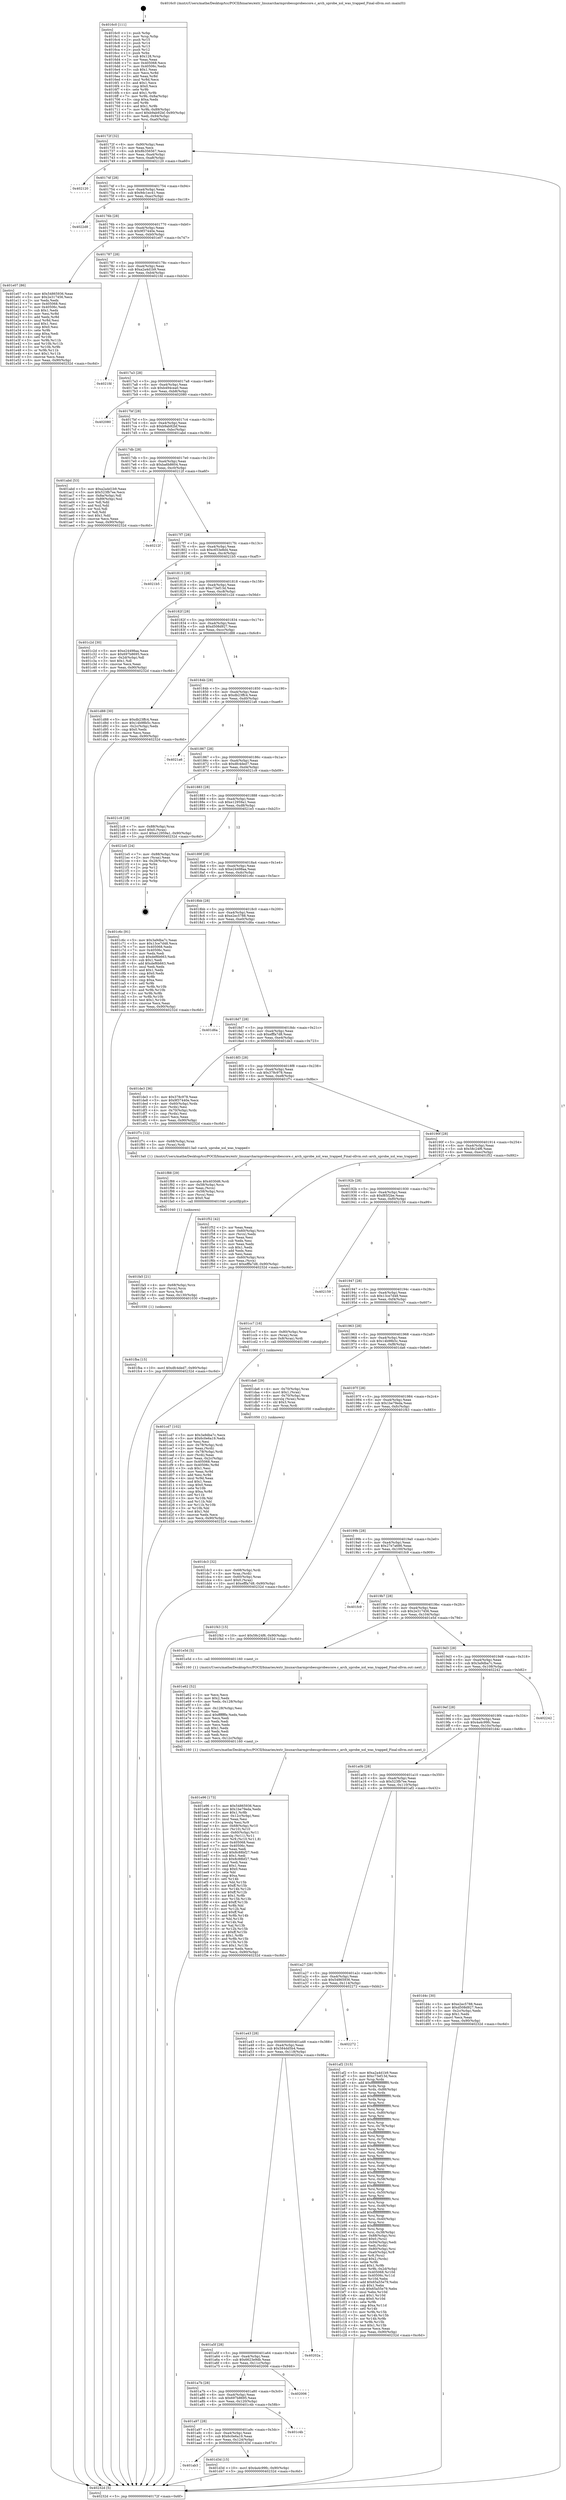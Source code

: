 digraph "0x4016c0" {
  label = "0x4016c0 (/mnt/c/Users/mathe/Desktop/tcc/POCII/binaries/extr_linuxarcharmprobesuprobescore.c_arch_uprobe_xol_was_trapped_Final-ollvm.out::main(0))"
  labelloc = "t"
  node[shape=record]

  Entry [label="",width=0.3,height=0.3,shape=circle,fillcolor=black,style=filled]
  "0x40172f" [label="{
     0x40172f [32]\l
     | [instrs]\l
     &nbsp;&nbsp;0x40172f \<+6\>: mov -0x90(%rbp),%eax\l
     &nbsp;&nbsp;0x401735 \<+2\>: mov %eax,%ecx\l
     &nbsp;&nbsp;0x401737 \<+6\>: sub $0x8b356567,%ecx\l
     &nbsp;&nbsp;0x40173d \<+6\>: mov %eax,-0xa4(%rbp)\l
     &nbsp;&nbsp;0x401743 \<+6\>: mov %ecx,-0xa8(%rbp)\l
     &nbsp;&nbsp;0x401749 \<+6\>: je 0000000000402120 \<main+0xa60\>\l
  }"]
  "0x402120" [label="{
     0x402120\l
  }", style=dashed]
  "0x40174f" [label="{
     0x40174f [28]\l
     | [instrs]\l
     &nbsp;&nbsp;0x40174f \<+5\>: jmp 0000000000401754 \<main+0x94\>\l
     &nbsp;&nbsp;0x401754 \<+6\>: mov -0xa4(%rbp),%eax\l
     &nbsp;&nbsp;0x40175a \<+5\>: sub $0x9dc1ec41,%eax\l
     &nbsp;&nbsp;0x40175f \<+6\>: mov %eax,-0xac(%rbp)\l
     &nbsp;&nbsp;0x401765 \<+6\>: je 00000000004022d8 \<main+0xc18\>\l
  }"]
  Exit [label="",width=0.3,height=0.3,shape=circle,fillcolor=black,style=filled,peripheries=2]
  "0x4022d8" [label="{
     0x4022d8\l
  }", style=dashed]
  "0x40176b" [label="{
     0x40176b [28]\l
     | [instrs]\l
     &nbsp;&nbsp;0x40176b \<+5\>: jmp 0000000000401770 \<main+0xb0\>\l
     &nbsp;&nbsp;0x401770 \<+6\>: mov -0xa4(%rbp),%eax\l
     &nbsp;&nbsp;0x401776 \<+5\>: sub $0x9f37440e,%eax\l
     &nbsp;&nbsp;0x40177b \<+6\>: mov %eax,-0xb0(%rbp)\l
     &nbsp;&nbsp;0x401781 \<+6\>: je 0000000000401e07 \<main+0x747\>\l
  }"]
  "0x401fba" [label="{
     0x401fba [15]\l
     | [instrs]\l
     &nbsp;&nbsp;0x401fba \<+10\>: movl $0xdfc4ded7,-0x90(%rbp)\l
     &nbsp;&nbsp;0x401fc4 \<+5\>: jmp 000000000040232d \<main+0xc6d\>\l
  }"]
  "0x401e07" [label="{
     0x401e07 [86]\l
     | [instrs]\l
     &nbsp;&nbsp;0x401e07 \<+5\>: mov $0x54865936,%eax\l
     &nbsp;&nbsp;0x401e0c \<+5\>: mov $0x2e317456,%ecx\l
     &nbsp;&nbsp;0x401e11 \<+2\>: xor %edx,%edx\l
     &nbsp;&nbsp;0x401e13 \<+7\>: mov 0x405068,%esi\l
     &nbsp;&nbsp;0x401e1a \<+7\>: mov 0x40506c,%edi\l
     &nbsp;&nbsp;0x401e21 \<+3\>: sub $0x1,%edx\l
     &nbsp;&nbsp;0x401e24 \<+3\>: mov %esi,%r8d\l
     &nbsp;&nbsp;0x401e27 \<+3\>: add %edx,%r8d\l
     &nbsp;&nbsp;0x401e2a \<+4\>: imul %r8d,%esi\l
     &nbsp;&nbsp;0x401e2e \<+3\>: and $0x1,%esi\l
     &nbsp;&nbsp;0x401e31 \<+3\>: cmp $0x0,%esi\l
     &nbsp;&nbsp;0x401e34 \<+4\>: sete %r9b\l
     &nbsp;&nbsp;0x401e38 \<+3\>: cmp $0xa,%edi\l
     &nbsp;&nbsp;0x401e3b \<+4\>: setl %r10b\l
     &nbsp;&nbsp;0x401e3f \<+3\>: mov %r9b,%r11b\l
     &nbsp;&nbsp;0x401e42 \<+3\>: and %r10b,%r11b\l
     &nbsp;&nbsp;0x401e45 \<+3\>: xor %r10b,%r9b\l
     &nbsp;&nbsp;0x401e48 \<+3\>: or %r9b,%r11b\l
     &nbsp;&nbsp;0x401e4b \<+4\>: test $0x1,%r11b\l
     &nbsp;&nbsp;0x401e4f \<+3\>: cmovne %ecx,%eax\l
     &nbsp;&nbsp;0x401e52 \<+6\>: mov %eax,-0x90(%rbp)\l
     &nbsp;&nbsp;0x401e58 \<+5\>: jmp 000000000040232d \<main+0xc6d\>\l
  }"]
  "0x401787" [label="{
     0x401787 [28]\l
     | [instrs]\l
     &nbsp;&nbsp;0x401787 \<+5\>: jmp 000000000040178c \<main+0xcc\>\l
     &nbsp;&nbsp;0x40178c \<+6\>: mov -0xa4(%rbp),%eax\l
     &nbsp;&nbsp;0x401792 \<+5\>: sub $0xa2a4d1b9,%eax\l
     &nbsp;&nbsp;0x401797 \<+6\>: mov %eax,-0xb4(%rbp)\l
     &nbsp;&nbsp;0x40179d \<+6\>: je 00000000004021fd \<main+0xb3d\>\l
  }"]
  "0x401fa5" [label="{
     0x401fa5 [21]\l
     | [instrs]\l
     &nbsp;&nbsp;0x401fa5 \<+4\>: mov -0x68(%rbp),%rcx\l
     &nbsp;&nbsp;0x401fa9 \<+3\>: mov (%rcx),%rcx\l
     &nbsp;&nbsp;0x401fac \<+3\>: mov %rcx,%rdi\l
     &nbsp;&nbsp;0x401faf \<+6\>: mov %eax,-0x130(%rbp)\l
     &nbsp;&nbsp;0x401fb5 \<+5\>: call 0000000000401030 \<free@plt\>\l
     | [calls]\l
     &nbsp;&nbsp;0x401030 \{1\} (unknown)\l
  }"]
  "0x4021fd" [label="{
     0x4021fd\l
  }", style=dashed]
  "0x4017a3" [label="{
     0x4017a3 [28]\l
     | [instrs]\l
     &nbsp;&nbsp;0x4017a3 \<+5\>: jmp 00000000004017a8 \<main+0xe8\>\l
     &nbsp;&nbsp;0x4017a8 \<+6\>: mov -0xa4(%rbp),%eax\l
     &nbsp;&nbsp;0x4017ae \<+5\>: sub $0xb494cea0,%eax\l
     &nbsp;&nbsp;0x4017b3 \<+6\>: mov %eax,-0xb8(%rbp)\l
     &nbsp;&nbsp;0x4017b9 \<+6\>: je 0000000000402080 \<main+0x9c0\>\l
  }"]
  "0x401f88" [label="{
     0x401f88 [29]\l
     | [instrs]\l
     &nbsp;&nbsp;0x401f88 \<+10\>: movabs $0x4030d6,%rdi\l
     &nbsp;&nbsp;0x401f92 \<+4\>: mov -0x58(%rbp),%rcx\l
     &nbsp;&nbsp;0x401f96 \<+2\>: mov %eax,(%rcx)\l
     &nbsp;&nbsp;0x401f98 \<+4\>: mov -0x58(%rbp),%rcx\l
     &nbsp;&nbsp;0x401f9c \<+2\>: mov (%rcx),%esi\l
     &nbsp;&nbsp;0x401f9e \<+2\>: mov $0x0,%al\l
     &nbsp;&nbsp;0x401fa0 \<+5\>: call 0000000000401040 \<printf@plt\>\l
     | [calls]\l
     &nbsp;&nbsp;0x401040 \{1\} (unknown)\l
  }"]
  "0x402080" [label="{
     0x402080\l
  }", style=dashed]
  "0x4017bf" [label="{
     0x4017bf [28]\l
     | [instrs]\l
     &nbsp;&nbsp;0x4017bf \<+5\>: jmp 00000000004017c4 \<main+0x104\>\l
     &nbsp;&nbsp;0x4017c4 \<+6\>: mov -0xa4(%rbp),%eax\l
     &nbsp;&nbsp;0x4017ca \<+5\>: sub $0xb9ab92bf,%eax\l
     &nbsp;&nbsp;0x4017cf \<+6\>: mov %eax,-0xbc(%rbp)\l
     &nbsp;&nbsp;0x4017d5 \<+6\>: je 0000000000401abd \<main+0x3fd\>\l
  }"]
  "0x401e96" [label="{
     0x401e96 [173]\l
     | [instrs]\l
     &nbsp;&nbsp;0x401e96 \<+5\>: mov $0x54865936,%ecx\l
     &nbsp;&nbsp;0x401e9b \<+5\>: mov $0x1be79eda,%edx\l
     &nbsp;&nbsp;0x401ea0 \<+3\>: mov $0x1,%r8b\l
     &nbsp;&nbsp;0x401ea3 \<+6\>: mov -0x12c(%rbp),%esi\l
     &nbsp;&nbsp;0x401ea9 \<+3\>: imul %eax,%esi\l
     &nbsp;&nbsp;0x401eac \<+3\>: movslq %esi,%r9\l
     &nbsp;&nbsp;0x401eaf \<+4\>: mov -0x68(%rbp),%r10\l
     &nbsp;&nbsp;0x401eb3 \<+3\>: mov (%r10),%r10\l
     &nbsp;&nbsp;0x401eb6 \<+4\>: mov -0x60(%rbp),%r11\l
     &nbsp;&nbsp;0x401eba \<+3\>: movslq (%r11),%r11\l
     &nbsp;&nbsp;0x401ebd \<+4\>: mov %r9,(%r10,%r11,8)\l
     &nbsp;&nbsp;0x401ec1 \<+7\>: mov 0x405068,%eax\l
     &nbsp;&nbsp;0x401ec8 \<+7\>: mov 0x40506c,%esi\l
     &nbsp;&nbsp;0x401ecf \<+2\>: mov %eax,%edi\l
     &nbsp;&nbsp;0x401ed1 \<+6\>: add $0x8c88bf27,%edi\l
     &nbsp;&nbsp;0x401ed7 \<+3\>: sub $0x1,%edi\l
     &nbsp;&nbsp;0x401eda \<+6\>: sub $0x8c88bf27,%edi\l
     &nbsp;&nbsp;0x401ee0 \<+3\>: imul %edi,%eax\l
     &nbsp;&nbsp;0x401ee3 \<+3\>: and $0x1,%eax\l
     &nbsp;&nbsp;0x401ee6 \<+3\>: cmp $0x0,%eax\l
     &nbsp;&nbsp;0x401ee9 \<+3\>: sete %bl\l
     &nbsp;&nbsp;0x401eec \<+3\>: cmp $0xa,%esi\l
     &nbsp;&nbsp;0x401eef \<+4\>: setl %r14b\l
     &nbsp;&nbsp;0x401ef3 \<+3\>: mov %bl,%r15b\l
     &nbsp;&nbsp;0x401ef6 \<+4\>: xor $0xff,%r15b\l
     &nbsp;&nbsp;0x401efa \<+3\>: mov %r14b,%r12b\l
     &nbsp;&nbsp;0x401efd \<+4\>: xor $0xff,%r12b\l
     &nbsp;&nbsp;0x401f01 \<+4\>: xor $0x1,%r8b\l
     &nbsp;&nbsp;0x401f05 \<+3\>: mov %r15b,%r13b\l
     &nbsp;&nbsp;0x401f08 \<+4\>: and $0xff,%r13b\l
     &nbsp;&nbsp;0x401f0c \<+3\>: and %r8b,%bl\l
     &nbsp;&nbsp;0x401f0f \<+3\>: mov %r12b,%al\l
     &nbsp;&nbsp;0x401f12 \<+2\>: and $0xff,%al\l
     &nbsp;&nbsp;0x401f14 \<+3\>: and %r8b,%r14b\l
     &nbsp;&nbsp;0x401f17 \<+3\>: or %bl,%r13b\l
     &nbsp;&nbsp;0x401f1a \<+3\>: or %r14b,%al\l
     &nbsp;&nbsp;0x401f1d \<+3\>: xor %al,%r13b\l
     &nbsp;&nbsp;0x401f20 \<+3\>: or %r12b,%r15b\l
     &nbsp;&nbsp;0x401f23 \<+4\>: xor $0xff,%r15b\l
     &nbsp;&nbsp;0x401f27 \<+4\>: or $0x1,%r8b\l
     &nbsp;&nbsp;0x401f2b \<+3\>: and %r8b,%r15b\l
     &nbsp;&nbsp;0x401f2e \<+3\>: or %r15b,%r13b\l
     &nbsp;&nbsp;0x401f31 \<+4\>: test $0x1,%r13b\l
     &nbsp;&nbsp;0x401f35 \<+3\>: cmovne %edx,%ecx\l
     &nbsp;&nbsp;0x401f38 \<+6\>: mov %ecx,-0x90(%rbp)\l
     &nbsp;&nbsp;0x401f3e \<+5\>: jmp 000000000040232d \<main+0xc6d\>\l
  }"]
  "0x401abd" [label="{
     0x401abd [53]\l
     | [instrs]\l
     &nbsp;&nbsp;0x401abd \<+5\>: mov $0xa2a4d1b9,%eax\l
     &nbsp;&nbsp;0x401ac2 \<+5\>: mov $0x523fb7ee,%ecx\l
     &nbsp;&nbsp;0x401ac7 \<+6\>: mov -0x8a(%rbp),%dl\l
     &nbsp;&nbsp;0x401acd \<+7\>: mov -0x89(%rbp),%sil\l
     &nbsp;&nbsp;0x401ad4 \<+3\>: mov %dl,%dil\l
     &nbsp;&nbsp;0x401ad7 \<+3\>: and %sil,%dil\l
     &nbsp;&nbsp;0x401ada \<+3\>: xor %sil,%dl\l
     &nbsp;&nbsp;0x401add \<+3\>: or %dl,%dil\l
     &nbsp;&nbsp;0x401ae0 \<+4\>: test $0x1,%dil\l
     &nbsp;&nbsp;0x401ae4 \<+3\>: cmovne %ecx,%eax\l
     &nbsp;&nbsp;0x401ae7 \<+6\>: mov %eax,-0x90(%rbp)\l
     &nbsp;&nbsp;0x401aed \<+5\>: jmp 000000000040232d \<main+0xc6d\>\l
  }"]
  "0x4017db" [label="{
     0x4017db [28]\l
     | [instrs]\l
     &nbsp;&nbsp;0x4017db \<+5\>: jmp 00000000004017e0 \<main+0x120\>\l
     &nbsp;&nbsp;0x4017e0 \<+6\>: mov -0xa4(%rbp),%eax\l
     &nbsp;&nbsp;0x4017e6 \<+5\>: sub $0xba6b8604,%eax\l
     &nbsp;&nbsp;0x4017eb \<+6\>: mov %eax,-0xc0(%rbp)\l
     &nbsp;&nbsp;0x4017f1 \<+6\>: je 000000000040212f \<main+0xa6f\>\l
  }"]
  "0x40232d" [label="{
     0x40232d [5]\l
     | [instrs]\l
     &nbsp;&nbsp;0x40232d \<+5\>: jmp 000000000040172f \<main+0x6f\>\l
  }"]
  "0x4016c0" [label="{
     0x4016c0 [111]\l
     | [instrs]\l
     &nbsp;&nbsp;0x4016c0 \<+1\>: push %rbp\l
     &nbsp;&nbsp;0x4016c1 \<+3\>: mov %rsp,%rbp\l
     &nbsp;&nbsp;0x4016c4 \<+2\>: push %r15\l
     &nbsp;&nbsp;0x4016c6 \<+2\>: push %r14\l
     &nbsp;&nbsp;0x4016c8 \<+2\>: push %r13\l
     &nbsp;&nbsp;0x4016ca \<+2\>: push %r12\l
     &nbsp;&nbsp;0x4016cc \<+1\>: push %rbx\l
     &nbsp;&nbsp;0x4016cd \<+7\>: sub $0x128,%rsp\l
     &nbsp;&nbsp;0x4016d4 \<+2\>: xor %eax,%eax\l
     &nbsp;&nbsp;0x4016d6 \<+7\>: mov 0x405068,%ecx\l
     &nbsp;&nbsp;0x4016dd \<+7\>: mov 0x40506c,%edx\l
     &nbsp;&nbsp;0x4016e4 \<+3\>: sub $0x1,%eax\l
     &nbsp;&nbsp;0x4016e7 \<+3\>: mov %ecx,%r8d\l
     &nbsp;&nbsp;0x4016ea \<+3\>: add %eax,%r8d\l
     &nbsp;&nbsp;0x4016ed \<+4\>: imul %r8d,%ecx\l
     &nbsp;&nbsp;0x4016f1 \<+3\>: and $0x1,%ecx\l
     &nbsp;&nbsp;0x4016f4 \<+3\>: cmp $0x0,%ecx\l
     &nbsp;&nbsp;0x4016f7 \<+4\>: sete %r9b\l
     &nbsp;&nbsp;0x4016fb \<+4\>: and $0x1,%r9b\l
     &nbsp;&nbsp;0x4016ff \<+7\>: mov %r9b,-0x8a(%rbp)\l
     &nbsp;&nbsp;0x401706 \<+3\>: cmp $0xa,%edx\l
     &nbsp;&nbsp;0x401709 \<+4\>: setl %r9b\l
     &nbsp;&nbsp;0x40170d \<+4\>: and $0x1,%r9b\l
     &nbsp;&nbsp;0x401711 \<+7\>: mov %r9b,-0x89(%rbp)\l
     &nbsp;&nbsp;0x401718 \<+10\>: movl $0xb9ab92bf,-0x90(%rbp)\l
     &nbsp;&nbsp;0x401722 \<+6\>: mov %edi,-0x94(%rbp)\l
     &nbsp;&nbsp;0x401728 \<+7\>: mov %rsi,-0xa0(%rbp)\l
  }"]
  "0x401e62" [label="{
     0x401e62 [52]\l
     | [instrs]\l
     &nbsp;&nbsp;0x401e62 \<+2\>: xor %ecx,%ecx\l
     &nbsp;&nbsp;0x401e64 \<+5\>: mov $0x2,%edx\l
     &nbsp;&nbsp;0x401e69 \<+6\>: mov %edx,-0x128(%rbp)\l
     &nbsp;&nbsp;0x401e6f \<+1\>: cltd\l
     &nbsp;&nbsp;0x401e70 \<+6\>: mov -0x128(%rbp),%esi\l
     &nbsp;&nbsp;0x401e76 \<+2\>: idiv %esi\l
     &nbsp;&nbsp;0x401e78 \<+6\>: imul $0xfffffffe,%edx,%edx\l
     &nbsp;&nbsp;0x401e7e \<+2\>: mov %ecx,%edi\l
     &nbsp;&nbsp;0x401e80 \<+2\>: sub %edx,%edi\l
     &nbsp;&nbsp;0x401e82 \<+2\>: mov %ecx,%edx\l
     &nbsp;&nbsp;0x401e84 \<+3\>: sub $0x1,%edx\l
     &nbsp;&nbsp;0x401e87 \<+2\>: add %edx,%edi\l
     &nbsp;&nbsp;0x401e89 \<+2\>: sub %edi,%ecx\l
     &nbsp;&nbsp;0x401e8b \<+6\>: mov %ecx,-0x12c(%rbp)\l
     &nbsp;&nbsp;0x401e91 \<+5\>: call 0000000000401160 \<next_i\>\l
     | [calls]\l
     &nbsp;&nbsp;0x401160 \{1\} (/mnt/c/Users/mathe/Desktop/tcc/POCII/binaries/extr_linuxarcharmprobesuprobescore.c_arch_uprobe_xol_was_trapped_Final-ollvm.out::next_i)\l
  }"]
  "0x40212f" [label="{
     0x40212f\l
  }", style=dashed]
  "0x4017f7" [label="{
     0x4017f7 [28]\l
     | [instrs]\l
     &nbsp;&nbsp;0x4017f7 \<+5\>: jmp 00000000004017fc \<main+0x13c\>\l
     &nbsp;&nbsp;0x4017fc \<+6\>: mov -0xa4(%rbp),%eax\l
     &nbsp;&nbsp;0x401802 \<+5\>: sub $0xc653e8d4,%eax\l
     &nbsp;&nbsp;0x401807 \<+6\>: mov %eax,-0xc4(%rbp)\l
     &nbsp;&nbsp;0x40180d \<+6\>: je 00000000004021b5 \<main+0xaf5\>\l
  }"]
  "0x401dc3" [label="{
     0x401dc3 [32]\l
     | [instrs]\l
     &nbsp;&nbsp;0x401dc3 \<+4\>: mov -0x68(%rbp),%rdi\l
     &nbsp;&nbsp;0x401dc7 \<+3\>: mov %rax,(%rdi)\l
     &nbsp;&nbsp;0x401dca \<+4\>: mov -0x60(%rbp),%rax\l
     &nbsp;&nbsp;0x401dce \<+6\>: movl $0x0,(%rax)\l
     &nbsp;&nbsp;0x401dd4 \<+10\>: movl $0xefffa7d8,-0x90(%rbp)\l
     &nbsp;&nbsp;0x401dde \<+5\>: jmp 000000000040232d \<main+0xc6d\>\l
  }"]
  "0x4021b5" [label="{
     0x4021b5\l
  }", style=dashed]
  "0x401813" [label="{
     0x401813 [28]\l
     | [instrs]\l
     &nbsp;&nbsp;0x401813 \<+5\>: jmp 0000000000401818 \<main+0x158\>\l
     &nbsp;&nbsp;0x401818 \<+6\>: mov -0xa4(%rbp),%eax\l
     &nbsp;&nbsp;0x40181e \<+5\>: sub $0xc73ef13d,%eax\l
     &nbsp;&nbsp;0x401823 \<+6\>: mov %eax,-0xc8(%rbp)\l
     &nbsp;&nbsp;0x401829 \<+6\>: je 0000000000401c2d \<main+0x56d\>\l
  }"]
  "0x401ab3" [label="{
     0x401ab3\l
  }", style=dashed]
  "0x401c2d" [label="{
     0x401c2d [30]\l
     | [instrs]\l
     &nbsp;&nbsp;0x401c2d \<+5\>: mov $0xe24498aa,%eax\l
     &nbsp;&nbsp;0x401c32 \<+5\>: mov $0x697b8695,%ecx\l
     &nbsp;&nbsp;0x401c37 \<+3\>: mov -0x2d(%rbp),%dl\l
     &nbsp;&nbsp;0x401c3a \<+3\>: test $0x1,%dl\l
     &nbsp;&nbsp;0x401c3d \<+3\>: cmovne %ecx,%eax\l
     &nbsp;&nbsp;0x401c40 \<+6\>: mov %eax,-0x90(%rbp)\l
     &nbsp;&nbsp;0x401c46 \<+5\>: jmp 000000000040232d \<main+0xc6d\>\l
  }"]
  "0x40182f" [label="{
     0x40182f [28]\l
     | [instrs]\l
     &nbsp;&nbsp;0x40182f \<+5\>: jmp 0000000000401834 \<main+0x174\>\l
     &nbsp;&nbsp;0x401834 \<+6\>: mov -0xa4(%rbp),%eax\l
     &nbsp;&nbsp;0x40183a \<+5\>: sub $0xd508d927,%eax\l
     &nbsp;&nbsp;0x40183f \<+6\>: mov %eax,-0xcc(%rbp)\l
     &nbsp;&nbsp;0x401845 \<+6\>: je 0000000000401d88 \<main+0x6c8\>\l
  }"]
  "0x401d3d" [label="{
     0x401d3d [15]\l
     | [instrs]\l
     &nbsp;&nbsp;0x401d3d \<+10\>: movl $0x4a4c99fc,-0x90(%rbp)\l
     &nbsp;&nbsp;0x401d47 \<+5\>: jmp 000000000040232d \<main+0xc6d\>\l
  }"]
  "0x401d88" [label="{
     0x401d88 [30]\l
     | [instrs]\l
     &nbsp;&nbsp;0x401d88 \<+5\>: mov $0xdb23ffc4,%eax\l
     &nbsp;&nbsp;0x401d8d \<+5\>: mov $0x14b98b5c,%ecx\l
     &nbsp;&nbsp;0x401d92 \<+3\>: mov -0x2c(%rbp),%edx\l
     &nbsp;&nbsp;0x401d95 \<+3\>: cmp $0x0,%edx\l
     &nbsp;&nbsp;0x401d98 \<+3\>: cmove %ecx,%eax\l
     &nbsp;&nbsp;0x401d9b \<+6\>: mov %eax,-0x90(%rbp)\l
     &nbsp;&nbsp;0x401da1 \<+5\>: jmp 000000000040232d \<main+0xc6d\>\l
  }"]
  "0x40184b" [label="{
     0x40184b [28]\l
     | [instrs]\l
     &nbsp;&nbsp;0x40184b \<+5\>: jmp 0000000000401850 \<main+0x190\>\l
     &nbsp;&nbsp;0x401850 \<+6\>: mov -0xa4(%rbp),%eax\l
     &nbsp;&nbsp;0x401856 \<+5\>: sub $0xdb23ffc4,%eax\l
     &nbsp;&nbsp;0x40185b \<+6\>: mov %eax,-0xd0(%rbp)\l
     &nbsp;&nbsp;0x401861 \<+6\>: je 00000000004021a6 \<main+0xae6\>\l
  }"]
  "0x401a97" [label="{
     0x401a97 [28]\l
     | [instrs]\l
     &nbsp;&nbsp;0x401a97 \<+5\>: jmp 0000000000401a9c \<main+0x3dc\>\l
     &nbsp;&nbsp;0x401a9c \<+6\>: mov -0xa4(%rbp),%eax\l
     &nbsp;&nbsp;0x401aa2 \<+5\>: sub $0x6c0e6a19,%eax\l
     &nbsp;&nbsp;0x401aa7 \<+6\>: mov %eax,-0x124(%rbp)\l
     &nbsp;&nbsp;0x401aad \<+6\>: je 0000000000401d3d \<main+0x67d\>\l
  }"]
  "0x4021a6" [label="{
     0x4021a6\l
  }", style=dashed]
  "0x401867" [label="{
     0x401867 [28]\l
     | [instrs]\l
     &nbsp;&nbsp;0x401867 \<+5\>: jmp 000000000040186c \<main+0x1ac\>\l
     &nbsp;&nbsp;0x40186c \<+6\>: mov -0xa4(%rbp),%eax\l
     &nbsp;&nbsp;0x401872 \<+5\>: sub $0xdfc4ded7,%eax\l
     &nbsp;&nbsp;0x401877 \<+6\>: mov %eax,-0xd4(%rbp)\l
     &nbsp;&nbsp;0x40187d \<+6\>: je 00000000004021c9 \<main+0xb09\>\l
  }"]
  "0x401c4b" [label="{
     0x401c4b\l
  }", style=dashed]
  "0x4021c9" [label="{
     0x4021c9 [28]\l
     | [instrs]\l
     &nbsp;&nbsp;0x4021c9 \<+7\>: mov -0x88(%rbp),%rax\l
     &nbsp;&nbsp;0x4021d0 \<+6\>: movl $0x0,(%rax)\l
     &nbsp;&nbsp;0x4021d6 \<+10\>: movl $0xe12959a1,-0x90(%rbp)\l
     &nbsp;&nbsp;0x4021e0 \<+5\>: jmp 000000000040232d \<main+0xc6d\>\l
  }"]
  "0x401883" [label="{
     0x401883 [28]\l
     | [instrs]\l
     &nbsp;&nbsp;0x401883 \<+5\>: jmp 0000000000401888 \<main+0x1c8\>\l
     &nbsp;&nbsp;0x401888 \<+6\>: mov -0xa4(%rbp),%eax\l
     &nbsp;&nbsp;0x40188e \<+5\>: sub $0xe12959a1,%eax\l
     &nbsp;&nbsp;0x401893 \<+6\>: mov %eax,-0xd8(%rbp)\l
     &nbsp;&nbsp;0x401899 \<+6\>: je 00000000004021e5 \<main+0xb25\>\l
  }"]
  "0x401a7b" [label="{
     0x401a7b [28]\l
     | [instrs]\l
     &nbsp;&nbsp;0x401a7b \<+5\>: jmp 0000000000401a80 \<main+0x3c0\>\l
     &nbsp;&nbsp;0x401a80 \<+6\>: mov -0xa4(%rbp),%eax\l
     &nbsp;&nbsp;0x401a86 \<+5\>: sub $0x697b8695,%eax\l
     &nbsp;&nbsp;0x401a8b \<+6\>: mov %eax,-0x120(%rbp)\l
     &nbsp;&nbsp;0x401a91 \<+6\>: je 0000000000401c4b \<main+0x58b\>\l
  }"]
  "0x4021e5" [label="{
     0x4021e5 [24]\l
     | [instrs]\l
     &nbsp;&nbsp;0x4021e5 \<+7\>: mov -0x88(%rbp),%rax\l
     &nbsp;&nbsp;0x4021ec \<+2\>: mov (%rax),%eax\l
     &nbsp;&nbsp;0x4021ee \<+4\>: lea -0x28(%rbp),%rsp\l
     &nbsp;&nbsp;0x4021f2 \<+1\>: pop %rbx\l
     &nbsp;&nbsp;0x4021f3 \<+2\>: pop %r12\l
     &nbsp;&nbsp;0x4021f5 \<+2\>: pop %r13\l
     &nbsp;&nbsp;0x4021f7 \<+2\>: pop %r14\l
     &nbsp;&nbsp;0x4021f9 \<+2\>: pop %r15\l
     &nbsp;&nbsp;0x4021fb \<+1\>: pop %rbp\l
     &nbsp;&nbsp;0x4021fc \<+1\>: ret\l
  }"]
  "0x40189f" [label="{
     0x40189f [28]\l
     | [instrs]\l
     &nbsp;&nbsp;0x40189f \<+5\>: jmp 00000000004018a4 \<main+0x1e4\>\l
     &nbsp;&nbsp;0x4018a4 \<+6\>: mov -0xa4(%rbp),%eax\l
     &nbsp;&nbsp;0x4018aa \<+5\>: sub $0xe24498aa,%eax\l
     &nbsp;&nbsp;0x4018af \<+6\>: mov %eax,-0xdc(%rbp)\l
     &nbsp;&nbsp;0x4018b5 \<+6\>: je 0000000000401c6c \<main+0x5ac\>\l
  }"]
  "0x402006" [label="{
     0x402006\l
  }", style=dashed]
  "0x401c6c" [label="{
     0x401c6c [91]\l
     | [instrs]\l
     &nbsp;&nbsp;0x401c6c \<+5\>: mov $0x3a9dba7c,%eax\l
     &nbsp;&nbsp;0x401c71 \<+5\>: mov $0x13ce7d48,%ecx\l
     &nbsp;&nbsp;0x401c76 \<+7\>: mov 0x405068,%edx\l
     &nbsp;&nbsp;0x401c7d \<+7\>: mov 0x40506c,%esi\l
     &nbsp;&nbsp;0x401c84 \<+2\>: mov %edx,%edi\l
     &nbsp;&nbsp;0x401c86 \<+6\>: sub $0xdef6b663,%edi\l
     &nbsp;&nbsp;0x401c8c \<+3\>: sub $0x1,%edi\l
     &nbsp;&nbsp;0x401c8f \<+6\>: add $0xdef6b663,%edi\l
     &nbsp;&nbsp;0x401c95 \<+3\>: imul %edi,%edx\l
     &nbsp;&nbsp;0x401c98 \<+3\>: and $0x1,%edx\l
     &nbsp;&nbsp;0x401c9b \<+3\>: cmp $0x0,%edx\l
     &nbsp;&nbsp;0x401c9e \<+4\>: sete %r8b\l
     &nbsp;&nbsp;0x401ca2 \<+3\>: cmp $0xa,%esi\l
     &nbsp;&nbsp;0x401ca5 \<+4\>: setl %r9b\l
     &nbsp;&nbsp;0x401ca9 \<+3\>: mov %r8b,%r10b\l
     &nbsp;&nbsp;0x401cac \<+3\>: and %r9b,%r10b\l
     &nbsp;&nbsp;0x401caf \<+3\>: xor %r9b,%r8b\l
     &nbsp;&nbsp;0x401cb2 \<+3\>: or %r8b,%r10b\l
     &nbsp;&nbsp;0x401cb5 \<+4\>: test $0x1,%r10b\l
     &nbsp;&nbsp;0x401cb9 \<+3\>: cmovne %ecx,%eax\l
     &nbsp;&nbsp;0x401cbc \<+6\>: mov %eax,-0x90(%rbp)\l
     &nbsp;&nbsp;0x401cc2 \<+5\>: jmp 000000000040232d \<main+0xc6d\>\l
  }"]
  "0x4018bb" [label="{
     0x4018bb [28]\l
     | [instrs]\l
     &nbsp;&nbsp;0x4018bb \<+5\>: jmp 00000000004018c0 \<main+0x200\>\l
     &nbsp;&nbsp;0x4018c0 \<+6\>: mov -0xa4(%rbp),%eax\l
     &nbsp;&nbsp;0x4018c6 \<+5\>: sub $0xe2ec5788,%eax\l
     &nbsp;&nbsp;0x4018cb \<+6\>: mov %eax,-0xe0(%rbp)\l
     &nbsp;&nbsp;0x4018d1 \<+6\>: je 0000000000401d6a \<main+0x6aa\>\l
  }"]
  "0x401a5f" [label="{
     0x401a5f [28]\l
     | [instrs]\l
     &nbsp;&nbsp;0x401a5f \<+5\>: jmp 0000000000401a64 \<main+0x3a4\>\l
     &nbsp;&nbsp;0x401a64 \<+6\>: mov -0xa4(%rbp),%eax\l
     &nbsp;&nbsp;0x401a6a \<+5\>: sub $0x6623e9db,%eax\l
     &nbsp;&nbsp;0x401a6f \<+6\>: mov %eax,-0x11c(%rbp)\l
     &nbsp;&nbsp;0x401a75 \<+6\>: je 0000000000402006 \<main+0x946\>\l
  }"]
  "0x401d6a" [label="{
     0x401d6a\l
  }", style=dashed]
  "0x4018d7" [label="{
     0x4018d7 [28]\l
     | [instrs]\l
     &nbsp;&nbsp;0x4018d7 \<+5\>: jmp 00000000004018dc \<main+0x21c\>\l
     &nbsp;&nbsp;0x4018dc \<+6\>: mov -0xa4(%rbp),%eax\l
     &nbsp;&nbsp;0x4018e2 \<+5\>: sub $0xefffa7d8,%eax\l
     &nbsp;&nbsp;0x4018e7 \<+6\>: mov %eax,-0xe4(%rbp)\l
     &nbsp;&nbsp;0x4018ed \<+6\>: je 0000000000401de3 \<main+0x723\>\l
  }"]
  "0x40202a" [label="{
     0x40202a\l
  }", style=dashed]
  "0x401de3" [label="{
     0x401de3 [36]\l
     | [instrs]\l
     &nbsp;&nbsp;0x401de3 \<+5\>: mov $0x378c978,%eax\l
     &nbsp;&nbsp;0x401de8 \<+5\>: mov $0x9f37440e,%ecx\l
     &nbsp;&nbsp;0x401ded \<+4\>: mov -0x60(%rbp),%rdx\l
     &nbsp;&nbsp;0x401df1 \<+2\>: mov (%rdx),%esi\l
     &nbsp;&nbsp;0x401df3 \<+4\>: mov -0x70(%rbp),%rdx\l
     &nbsp;&nbsp;0x401df7 \<+2\>: cmp (%rdx),%esi\l
     &nbsp;&nbsp;0x401df9 \<+3\>: cmovl %ecx,%eax\l
     &nbsp;&nbsp;0x401dfc \<+6\>: mov %eax,-0x90(%rbp)\l
     &nbsp;&nbsp;0x401e02 \<+5\>: jmp 000000000040232d \<main+0xc6d\>\l
  }"]
  "0x4018f3" [label="{
     0x4018f3 [28]\l
     | [instrs]\l
     &nbsp;&nbsp;0x4018f3 \<+5\>: jmp 00000000004018f8 \<main+0x238\>\l
     &nbsp;&nbsp;0x4018f8 \<+6\>: mov -0xa4(%rbp),%eax\l
     &nbsp;&nbsp;0x4018fe \<+5\>: sub $0x378c978,%eax\l
     &nbsp;&nbsp;0x401903 \<+6\>: mov %eax,-0xe8(%rbp)\l
     &nbsp;&nbsp;0x401909 \<+6\>: je 0000000000401f7c \<main+0x8bc\>\l
  }"]
  "0x401a43" [label="{
     0x401a43 [28]\l
     | [instrs]\l
     &nbsp;&nbsp;0x401a43 \<+5\>: jmp 0000000000401a48 \<main+0x388\>\l
     &nbsp;&nbsp;0x401a48 \<+6\>: mov -0xa4(%rbp),%eax\l
     &nbsp;&nbsp;0x401a4e \<+5\>: sub $0x584dd5b4,%eax\l
     &nbsp;&nbsp;0x401a53 \<+6\>: mov %eax,-0x118(%rbp)\l
     &nbsp;&nbsp;0x401a59 \<+6\>: je 000000000040202a \<main+0x96a\>\l
  }"]
  "0x401f7c" [label="{
     0x401f7c [12]\l
     | [instrs]\l
     &nbsp;&nbsp;0x401f7c \<+4\>: mov -0x68(%rbp),%rax\l
     &nbsp;&nbsp;0x401f80 \<+3\>: mov (%rax),%rdi\l
     &nbsp;&nbsp;0x401f83 \<+5\>: call 00000000004013a0 \<arch_uprobe_xol_was_trapped\>\l
     | [calls]\l
     &nbsp;&nbsp;0x4013a0 \{1\} (/mnt/c/Users/mathe/Desktop/tcc/POCII/binaries/extr_linuxarcharmprobesuprobescore.c_arch_uprobe_xol_was_trapped_Final-ollvm.out::arch_uprobe_xol_was_trapped)\l
  }"]
  "0x40190f" [label="{
     0x40190f [28]\l
     | [instrs]\l
     &nbsp;&nbsp;0x40190f \<+5\>: jmp 0000000000401914 \<main+0x254\>\l
     &nbsp;&nbsp;0x401914 \<+6\>: mov -0xa4(%rbp),%eax\l
     &nbsp;&nbsp;0x40191a \<+5\>: sub $0x58c24f6,%eax\l
     &nbsp;&nbsp;0x40191f \<+6\>: mov %eax,-0xec(%rbp)\l
     &nbsp;&nbsp;0x401925 \<+6\>: je 0000000000401f52 \<main+0x892\>\l
  }"]
  "0x402272" [label="{
     0x402272\l
  }", style=dashed]
  "0x401f52" [label="{
     0x401f52 [42]\l
     | [instrs]\l
     &nbsp;&nbsp;0x401f52 \<+2\>: xor %eax,%eax\l
     &nbsp;&nbsp;0x401f54 \<+4\>: mov -0x60(%rbp),%rcx\l
     &nbsp;&nbsp;0x401f58 \<+2\>: mov (%rcx),%edx\l
     &nbsp;&nbsp;0x401f5a \<+2\>: mov %eax,%esi\l
     &nbsp;&nbsp;0x401f5c \<+2\>: sub %edx,%esi\l
     &nbsp;&nbsp;0x401f5e \<+2\>: mov %eax,%edx\l
     &nbsp;&nbsp;0x401f60 \<+3\>: sub $0x1,%edx\l
     &nbsp;&nbsp;0x401f63 \<+2\>: add %edx,%esi\l
     &nbsp;&nbsp;0x401f65 \<+2\>: sub %esi,%eax\l
     &nbsp;&nbsp;0x401f67 \<+4\>: mov -0x60(%rbp),%rcx\l
     &nbsp;&nbsp;0x401f6b \<+2\>: mov %eax,(%rcx)\l
     &nbsp;&nbsp;0x401f6d \<+10\>: movl $0xefffa7d8,-0x90(%rbp)\l
     &nbsp;&nbsp;0x401f77 \<+5\>: jmp 000000000040232d \<main+0xc6d\>\l
  }"]
  "0x40192b" [label="{
     0x40192b [28]\l
     | [instrs]\l
     &nbsp;&nbsp;0x40192b \<+5\>: jmp 0000000000401930 \<main+0x270\>\l
     &nbsp;&nbsp;0x401930 \<+6\>: mov -0xa4(%rbp),%eax\l
     &nbsp;&nbsp;0x401936 \<+5\>: sub $0xf85f2be,%eax\l
     &nbsp;&nbsp;0x40193b \<+6\>: mov %eax,-0xf0(%rbp)\l
     &nbsp;&nbsp;0x401941 \<+6\>: je 0000000000402159 \<main+0xa99\>\l
  }"]
  "0x401cd7" [label="{
     0x401cd7 [102]\l
     | [instrs]\l
     &nbsp;&nbsp;0x401cd7 \<+5\>: mov $0x3a9dba7c,%ecx\l
     &nbsp;&nbsp;0x401cdc \<+5\>: mov $0x6c0e6a19,%edx\l
     &nbsp;&nbsp;0x401ce1 \<+2\>: xor %esi,%esi\l
     &nbsp;&nbsp;0x401ce3 \<+4\>: mov -0x78(%rbp),%rdi\l
     &nbsp;&nbsp;0x401ce7 \<+2\>: mov %eax,(%rdi)\l
     &nbsp;&nbsp;0x401ce9 \<+4\>: mov -0x78(%rbp),%rdi\l
     &nbsp;&nbsp;0x401ced \<+2\>: mov (%rdi),%eax\l
     &nbsp;&nbsp;0x401cef \<+3\>: mov %eax,-0x2c(%rbp)\l
     &nbsp;&nbsp;0x401cf2 \<+7\>: mov 0x405068,%eax\l
     &nbsp;&nbsp;0x401cf9 \<+8\>: mov 0x40506c,%r8d\l
     &nbsp;&nbsp;0x401d01 \<+3\>: sub $0x1,%esi\l
     &nbsp;&nbsp;0x401d04 \<+3\>: mov %eax,%r9d\l
     &nbsp;&nbsp;0x401d07 \<+3\>: add %esi,%r9d\l
     &nbsp;&nbsp;0x401d0a \<+4\>: imul %r9d,%eax\l
     &nbsp;&nbsp;0x401d0e \<+3\>: and $0x1,%eax\l
     &nbsp;&nbsp;0x401d11 \<+3\>: cmp $0x0,%eax\l
     &nbsp;&nbsp;0x401d14 \<+4\>: sete %r10b\l
     &nbsp;&nbsp;0x401d18 \<+4\>: cmp $0xa,%r8d\l
     &nbsp;&nbsp;0x401d1c \<+4\>: setl %r11b\l
     &nbsp;&nbsp;0x401d20 \<+3\>: mov %r10b,%bl\l
     &nbsp;&nbsp;0x401d23 \<+3\>: and %r11b,%bl\l
     &nbsp;&nbsp;0x401d26 \<+3\>: xor %r11b,%r10b\l
     &nbsp;&nbsp;0x401d29 \<+3\>: or %r10b,%bl\l
     &nbsp;&nbsp;0x401d2c \<+3\>: test $0x1,%bl\l
     &nbsp;&nbsp;0x401d2f \<+3\>: cmovne %edx,%ecx\l
     &nbsp;&nbsp;0x401d32 \<+6\>: mov %ecx,-0x90(%rbp)\l
     &nbsp;&nbsp;0x401d38 \<+5\>: jmp 000000000040232d \<main+0xc6d\>\l
  }"]
  "0x402159" [label="{
     0x402159\l
  }", style=dashed]
  "0x401947" [label="{
     0x401947 [28]\l
     | [instrs]\l
     &nbsp;&nbsp;0x401947 \<+5\>: jmp 000000000040194c \<main+0x28c\>\l
     &nbsp;&nbsp;0x40194c \<+6\>: mov -0xa4(%rbp),%eax\l
     &nbsp;&nbsp;0x401952 \<+5\>: sub $0x13ce7d48,%eax\l
     &nbsp;&nbsp;0x401957 \<+6\>: mov %eax,-0xf4(%rbp)\l
     &nbsp;&nbsp;0x40195d \<+6\>: je 0000000000401cc7 \<main+0x607\>\l
  }"]
  "0x401a27" [label="{
     0x401a27 [28]\l
     | [instrs]\l
     &nbsp;&nbsp;0x401a27 \<+5\>: jmp 0000000000401a2c \<main+0x36c\>\l
     &nbsp;&nbsp;0x401a2c \<+6\>: mov -0xa4(%rbp),%eax\l
     &nbsp;&nbsp;0x401a32 \<+5\>: sub $0x54865936,%eax\l
     &nbsp;&nbsp;0x401a37 \<+6\>: mov %eax,-0x114(%rbp)\l
     &nbsp;&nbsp;0x401a3d \<+6\>: je 0000000000402272 \<main+0xbb2\>\l
  }"]
  "0x401cc7" [label="{
     0x401cc7 [16]\l
     | [instrs]\l
     &nbsp;&nbsp;0x401cc7 \<+4\>: mov -0x80(%rbp),%rax\l
     &nbsp;&nbsp;0x401ccb \<+3\>: mov (%rax),%rax\l
     &nbsp;&nbsp;0x401cce \<+4\>: mov 0x8(%rax),%rdi\l
     &nbsp;&nbsp;0x401cd2 \<+5\>: call 0000000000401060 \<atoi@plt\>\l
     | [calls]\l
     &nbsp;&nbsp;0x401060 \{1\} (unknown)\l
  }"]
  "0x401963" [label="{
     0x401963 [28]\l
     | [instrs]\l
     &nbsp;&nbsp;0x401963 \<+5\>: jmp 0000000000401968 \<main+0x2a8\>\l
     &nbsp;&nbsp;0x401968 \<+6\>: mov -0xa4(%rbp),%eax\l
     &nbsp;&nbsp;0x40196e \<+5\>: sub $0x14b98b5c,%eax\l
     &nbsp;&nbsp;0x401973 \<+6\>: mov %eax,-0xf8(%rbp)\l
     &nbsp;&nbsp;0x401979 \<+6\>: je 0000000000401da6 \<main+0x6e6\>\l
  }"]
  "0x401af2" [label="{
     0x401af2 [315]\l
     | [instrs]\l
     &nbsp;&nbsp;0x401af2 \<+5\>: mov $0xa2a4d1b9,%eax\l
     &nbsp;&nbsp;0x401af7 \<+5\>: mov $0xc73ef13d,%ecx\l
     &nbsp;&nbsp;0x401afc \<+3\>: mov %rsp,%rdx\l
     &nbsp;&nbsp;0x401aff \<+4\>: add $0xfffffffffffffff0,%rdx\l
     &nbsp;&nbsp;0x401b03 \<+3\>: mov %rdx,%rsp\l
     &nbsp;&nbsp;0x401b06 \<+7\>: mov %rdx,-0x88(%rbp)\l
     &nbsp;&nbsp;0x401b0d \<+3\>: mov %rsp,%rdx\l
     &nbsp;&nbsp;0x401b10 \<+4\>: add $0xfffffffffffffff0,%rdx\l
     &nbsp;&nbsp;0x401b14 \<+3\>: mov %rdx,%rsp\l
     &nbsp;&nbsp;0x401b17 \<+3\>: mov %rsp,%rsi\l
     &nbsp;&nbsp;0x401b1a \<+4\>: add $0xfffffffffffffff0,%rsi\l
     &nbsp;&nbsp;0x401b1e \<+3\>: mov %rsi,%rsp\l
     &nbsp;&nbsp;0x401b21 \<+4\>: mov %rsi,-0x80(%rbp)\l
     &nbsp;&nbsp;0x401b25 \<+3\>: mov %rsp,%rsi\l
     &nbsp;&nbsp;0x401b28 \<+4\>: add $0xfffffffffffffff0,%rsi\l
     &nbsp;&nbsp;0x401b2c \<+3\>: mov %rsi,%rsp\l
     &nbsp;&nbsp;0x401b2f \<+4\>: mov %rsi,-0x78(%rbp)\l
     &nbsp;&nbsp;0x401b33 \<+3\>: mov %rsp,%rsi\l
     &nbsp;&nbsp;0x401b36 \<+4\>: add $0xfffffffffffffff0,%rsi\l
     &nbsp;&nbsp;0x401b3a \<+3\>: mov %rsi,%rsp\l
     &nbsp;&nbsp;0x401b3d \<+4\>: mov %rsi,-0x70(%rbp)\l
     &nbsp;&nbsp;0x401b41 \<+3\>: mov %rsp,%rsi\l
     &nbsp;&nbsp;0x401b44 \<+4\>: add $0xfffffffffffffff0,%rsi\l
     &nbsp;&nbsp;0x401b48 \<+3\>: mov %rsi,%rsp\l
     &nbsp;&nbsp;0x401b4b \<+4\>: mov %rsi,-0x68(%rbp)\l
     &nbsp;&nbsp;0x401b4f \<+3\>: mov %rsp,%rsi\l
     &nbsp;&nbsp;0x401b52 \<+4\>: add $0xfffffffffffffff0,%rsi\l
     &nbsp;&nbsp;0x401b56 \<+3\>: mov %rsi,%rsp\l
     &nbsp;&nbsp;0x401b59 \<+4\>: mov %rsi,-0x60(%rbp)\l
     &nbsp;&nbsp;0x401b5d \<+3\>: mov %rsp,%rsi\l
     &nbsp;&nbsp;0x401b60 \<+4\>: add $0xfffffffffffffff0,%rsi\l
     &nbsp;&nbsp;0x401b64 \<+3\>: mov %rsi,%rsp\l
     &nbsp;&nbsp;0x401b67 \<+4\>: mov %rsi,-0x58(%rbp)\l
     &nbsp;&nbsp;0x401b6b \<+3\>: mov %rsp,%rsi\l
     &nbsp;&nbsp;0x401b6e \<+4\>: add $0xfffffffffffffff0,%rsi\l
     &nbsp;&nbsp;0x401b72 \<+3\>: mov %rsi,%rsp\l
     &nbsp;&nbsp;0x401b75 \<+4\>: mov %rsi,-0x50(%rbp)\l
     &nbsp;&nbsp;0x401b79 \<+3\>: mov %rsp,%rsi\l
     &nbsp;&nbsp;0x401b7c \<+4\>: add $0xfffffffffffffff0,%rsi\l
     &nbsp;&nbsp;0x401b80 \<+3\>: mov %rsi,%rsp\l
     &nbsp;&nbsp;0x401b83 \<+4\>: mov %rsi,-0x48(%rbp)\l
     &nbsp;&nbsp;0x401b87 \<+3\>: mov %rsp,%rsi\l
     &nbsp;&nbsp;0x401b8a \<+4\>: add $0xfffffffffffffff0,%rsi\l
     &nbsp;&nbsp;0x401b8e \<+3\>: mov %rsi,%rsp\l
     &nbsp;&nbsp;0x401b91 \<+4\>: mov %rsi,-0x40(%rbp)\l
     &nbsp;&nbsp;0x401b95 \<+3\>: mov %rsp,%rsi\l
     &nbsp;&nbsp;0x401b98 \<+4\>: add $0xfffffffffffffff0,%rsi\l
     &nbsp;&nbsp;0x401b9c \<+3\>: mov %rsi,%rsp\l
     &nbsp;&nbsp;0x401b9f \<+4\>: mov %rsi,-0x38(%rbp)\l
     &nbsp;&nbsp;0x401ba3 \<+7\>: mov -0x88(%rbp),%rsi\l
     &nbsp;&nbsp;0x401baa \<+6\>: movl $0x0,(%rsi)\l
     &nbsp;&nbsp;0x401bb0 \<+6\>: mov -0x94(%rbp),%edi\l
     &nbsp;&nbsp;0x401bb6 \<+2\>: mov %edi,(%rdx)\l
     &nbsp;&nbsp;0x401bb8 \<+4\>: mov -0x80(%rbp),%rsi\l
     &nbsp;&nbsp;0x401bbc \<+7\>: mov -0xa0(%rbp),%r8\l
     &nbsp;&nbsp;0x401bc3 \<+3\>: mov %r8,(%rsi)\l
     &nbsp;&nbsp;0x401bc6 \<+3\>: cmpl $0x2,(%rdx)\l
     &nbsp;&nbsp;0x401bc9 \<+4\>: setne %r9b\l
     &nbsp;&nbsp;0x401bcd \<+4\>: and $0x1,%r9b\l
     &nbsp;&nbsp;0x401bd1 \<+4\>: mov %r9b,-0x2d(%rbp)\l
     &nbsp;&nbsp;0x401bd5 \<+8\>: mov 0x405068,%r10d\l
     &nbsp;&nbsp;0x401bdd \<+8\>: mov 0x40506c,%r11d\l
     &nbsp;&nbsp;0x401be5 \<+3\>: mov %r10d,%ebx\l
     &nbsp;&nbsp;0x401be8 \<+6\>: add $0x65a55e79,%ebx\l
     &nbsp;&nbsp;0x401bee \<+3\>: sub $0x1,%ebx\l
     &nbsp;&nbsp;0x401bf1 \<+6\>: sub $0x65a55e79,%ebx\l
     &nbsp;&nbsp;0x401bf7 \<+4\>: imul %ebx,%r10d\l
     &nbsp;&nbsp;0x401bfb \<+4\>: and $0x1,%r10d\l
     &nbsp;&nbsp;0x401bff \<+4\>: cmp $0x0,%r10d\l
     &nbsp;&nbsp;0x401c03 \<+4\>: sete %r9b\l
     &nbsp;&nbsp;0x401c07 \<+4\>: cmp $0xa,%r11d\l
     &nbsp;&nbsp;0x401c0b \<+4\>: setl %r14b\l
     &nbsp;&nbsp;0x401c0f \<+3\>: mov %r9b,%r15b\l
     &nbsp;&nbsp;0x401c12 \<+3\>: and %r14b,%r15b\l
     &nbsp;&nbsp;0x401c15 \<+3\>: xor %r14b,%r9b\l
     &nbsp;&nbsp;0x401c18 \<+3\>: or %r9b,%r15b\l
     &nbsp;&nbsp;0x401c1b \<+4\>: test $0x1,%r15b\l
     &nbsp;&nbsp;0x401c1f \<+3\>: cmovne %ecx,%eax\l
     &nbsp;&nbsp;0x401c22 \<+6\>: mov %eax,-0x90(%rbp)\l
     &nbsp;&nbsp;0x401c28 \<+5\>: jmp 000000000040232d \<main+0xc6d\>\l
  }"]
  "0x401da6" [label="{
     0x401da6 [29]\l
     | [instrs]\l
     &nbsp;&nbsp;0x401da6 \<+4\>: mov -0x70(%rbp),%rax\l
     &nbsp;&nbsp;0x401daa \<+6\>: movl $0x1,(%rax)\l
     &nbsp;&nbsp;0x401db0 \<+4\>: mov -0x70(%rbp),%rax\l
     &nbsp;&nbsp;0x401db4 \<+3\>: movslq (%rax),%rax\l
     &nbsp;&nbsp;0x401db7 \<+4\>: shl $0x3,%rax\l
     &nbsp;&nbsp;0x401dbb \<+3\>: mov %rax,%rdi\l
     &nbsp;&nbsp;0x401dbe \<+5\>: call 0000000000401050 \<malloc@plt\>\l
     | [calls]\l
     &nbsp;&nbsp;0x401050 \{1\} (unknown)\l
  }"]
  "0x40197f" [label="{
     0x40197f [28]\l
     | [instrs]\l
     &nbsp;&nbsp;0x40197f \<+5\>: jmp 0000000000401984 \<main+0x2c4\>\l
     &nbsp;&nbsp;0x401984 \<+6\>: mov -0xa4(%rbp),%eax\l
     &nbsp;&nbsp;0x40198a \<+5\>: sub $0x1be79eda,%eax\l
     &nbsp;&nbsp;0x40198f \<+6\>: mov %eax,-0xfc(%rbp)\l
     &nbsp;&nbsp;0x401995 \<+6\>: je 0000000000401f43 \<main+0x883\>\l
  }"]
  "0x401a0b" [label="{
     0x401a0b [28]\l
     | [instrs]\l
     &nbsp;&nbsp;0x401a0b \<+5\>: jmp 0000000000401a10 \<main+0x350\>\l
     &nbsp;&nbsp;0x401a10 \<+6\>: mov -0xa4(%rbp),%eax\l
     &nbsp;&nbsp;0x401a16 \<+5\>: sub $0x523fb7ee,%eax\l
     &nbsp;&nbsp;0x401a1b \<+6\>: mov %eax,-0x110(%rbp)\l
     &nbsp;&nbsp;0x401a21 \<+6\>: je 0000000000401af2 \<main+0x432\>\l
  }"]
  "0x401f43" [label="{
     0x401f43 [15]\l
     | [instrs]\l
     &nbsp;&nbsp;0x401f43 \<+10\>: movl $0x58c24f6,-0x90(%rbp)\l
     &nbsp;&nbsp;0x401f4d \<+5\>: jmp 000000000040232d \<main+0xc6d\>\l
  }"]
  "0x40199b" [label="{
     0x40199b [28]\l
     | [instrs]\l
     &nbsp;&nbsp;0x40199b \<+5\>: jmp 00000000004019a0 \<main+0x2e0\>\l
     &nbsp;&nbsp;0x4019a0 \<+6\>: mov -0xa4(%rbp),%eax\l
     &nbsp;&nbsp;0x4019a6 \<+5\>: sub $0x27e7a686,%eax\l
     &nbsp;&nbsp;0x4019ab \<+6\>: mov %eax,-0x100(%rbp)\l
     &nbsp;&nbsp;0x4019b1 \<+6\>: je 0000000000401fc9 \<main+0x909\>\l
  }"]
  "0x401d4c" [label="{
     0x401d4c [30]\l
     | [instrs]\l
     &nbsp;&nbsp;0x401d4c \<+5\>: mov $0xe2ec5788,%eax\l
     &nbsp;&nbsp;0x401d51 \<+5\>: mov $0xd508d927,%ecx\l
     &nbsp;&nbsp;0x401d56 \<+3\>: mov -0x2c(%rbp),%edx\l
     &nbsp;&nbsp;0x401d59 \<+3\>: cmp $0x1,%edx\l
     &nbsp;&nbsp;0x401d5c \<+3\>: cmovl %ecx,%eax\l
     &nbsp;&nbsp;0x401d5f \<+6\>: mov %eax,-0x90(%rbp)\l
     &nbsp;&nbsp;0x401d65 \<+5\>: jmp 000000000040232d \<main+0xc6d\>\l
  }"]
  "0x401fc9" [label="{
     0x401fc9\l
  }", style=dashed]
  "0x4019b7" [label="{
     0x4019b7 [28]\l
     | [instrs]\l
     &nbsp;&nbsp;0x4019b7 \<+5\>: jmp 00000000004019bc \<main+0x2fc\>\l
     &nbsp;&nbsp;0x4019bc \<+6\>: mov -0xa4(%rbp),%eax\l
     &nbsp;&nbsp;0x4019c2 \<+5\>: sub $0x2e317456,%eax\l
     &nbsp;&nbsp;0x4019c7 \<+6\>: mov %eax,-0x104(%rbp)\l
     &nbsp;&nbsp;0x4019cd \<+6\>: je 0000000000401e5d \<main+0x79d\>\l
  }"]
  "0x4019ef" [label="{
     0x4019ef [28]\l
     | [instrs]\l
     &nbsp;&nbsp;0x4019ef \<+5\>: jmp 00000000004019f4 \<main+0x334\>\l
     &nbsp;&nbsp;0x4019f4 \<+6\>: mov -0xa4(%rbp),%eax\l
     &nbsp;&nbsp;0x4019fa \<+5\>: sub $0x4a4c99fc,%eax\l
     &nbsp;&nbsp;0x4019ff \<+6\>: mov %eax,-0x10c(%rbp)\l
     &nbsp;&nbsp;0x401a05 \<+6\>: je 0000000000401d4c \<main+0x68c\>\l
  }"]
  "0x401e5d" [label="{
     0x401e5d [5]\l
     | [instrs]\l
     &nbsp;&nbsp;0x401e5d \<+5\>: call 0000000000401160 \<next_i\>\l
     | [calls]\l
     &nbsp;&nbsp;0x401160 \{1\} (/mnt/c/Users/mathe/Desktop/tcc/POCII/binaries/extr_linuxarcharmprobesuprobescore.c_arch_uprobe_xol_was_trapped_Final-ollvm.out::next_i)\l
  }"]
  "0x4019d3" [label="{
     0x4019d3 [28]\l
     | [instrs]\l
     &nbsp;&nbsp;0x4019d3 \<+5\>: jmp 00000000004019d8 \<main+0x318\>\l
     &nbsp;&nbsp;0x4019d8 \<+6\>: mov -0xa4(%rbp),%eax\l
     &nbsp;&nbsp;0x4019de \<+5\>: sub $0x3a9dba7c,%eax\l
     &nbsp;&nbsp;0x4019e3 \<+6\>: mov %eax,-0x108(%rbp)\l
     &nbsp;&nbsp;0x4019e9 \<+6\>: je 0000000000402242 \<main+0xb82\>\l
  }"]
  "0x402242" [label="{
     0x402242\l
  }", style=dashed]
  Entry -> "0x4016c0" [label=" 1"]
  "0x40172f" -> "0x402120" [label=" 0"]
  "0x40172f" -> "0x40174f" [label=" 18"]
  "0x4021e5" -> Exit [label=" 1"]
  "0x40174f" -> "0x4022d8" [label=" 0"]
  "0x40174f" -> "0x40176b" [label=" 18"]
  "0x4021c9" -> "0x40232d" [label=" 1"]
  "0x40176b" -> "0x401e07" [label=" 1"]
  "0x40176b" -> "0x401787" [label=" 17"]
  "0x401fba" -> "0x40232d" [label=" 1"]
  "0x401787" -> "0x4021fd" [label=" 0"]
  "0x401787" -> "0x4017a3" [label=" 17"]
  "0x401fa5" -> "0x401fba" [label=" 1"]
  "0x4017a3" -> "0x402080" [label=" 0"]
  "0x4017a3" -> "0x4017bf" [label=" 17"]
  "0x401f88" -> "0x401fa5" [label=" 1"]
  "0x4017bf" -> "0x401abd" [label=" 1"]
  "0x4017bf" -> "0x4017db" [label=" 16"]
  "0x401abd" -> "0x40232d" [label=" 1"]
  "0x4016c0" -> "0x40172f" [label=" 1"]
  "0x40232d" -> "0x40172f" [label=" 17"]
  "0x401f7c" -> "0x401f88" [label=" 1"]
  "0x4017db" -> "0x40212f" [label=" 0"]
  "0x4017db" -> "0x4017f7" [label=" 16"]
  "0x401f52" -> "0x40232d" [label=" 1"]
  "0x4017f7" -> "0x4021b5" [label=" 0"]
  "0x4017f7" -> "0x401813" [label=" 16"]
  "0x401f43" -> "0x40232d" [label=" 1"]
  "0x401813" -> "0x401c2d" [label=" 1"]
  "0x401813" -> "0x40182f" [label=" 15"]
  "0x401e96" -> "0x40232d" [label=" 1"]
  "0x40182f" -> "0x401d88" [label=" 1"]
  "0x40182f" -> "0x40184b" [label=" 14"]
  "0x401e62" -> "0x401e96" [label=" 1"]
  "0x40184b" -> "0x4021a6" [label=" 0"]
  "0x40184b" -> "0x401867" [label=" 14"]
  "0x401e07" -> "0x40232d" [label=" 1"]
  "0x401867" -> "0x4021c9" [label=" 1"]
  "0x401867" -> "0x401883" [label=" 13"]
  "0x401de3" -> "0x40232d" [label=" 2"]
  "0x401883" -> "0x4021e5" [label=" 1"]
  "0x401883" -> "0x40189f" [label=" 12"]
  "0x401da6" -> "0x401dc3" [label=" 1"]
  "0x40189f" -> "0x401c6c" [label=" 1"]
  "0x40189f" -> "0x4018bb" [label=" 11"]
  "0x401d88" -> "0x40232d" [label=" 1"]
  "0x4018bb" -> "0x401d6a" [label=" 0"]
  "0x4018bb" -> "0x4018d7" [label=" 11"]
  "0x401d3d" -> "0x40232d" [label=" 1"]
  "0x4018d7" -> "0x401de3" [label=" 2"]
  "0x4018d7" -> "0x4018f3" [label=" 9"]
  "0x401a97" -> "0x401ab3" [label=" 0"]
  "0x4018f3" -> "0x401f7c" [label=" 1"]
  "0x4018f3" -> "0x40190f" [label=" 8"]
  "0x401e5d" -> "0x401e62" [label=" 1"]
  "0x40190f" -> "0x401f52" [label=" 1"]
  "0x40190f" -> "0x40192b" [label=" 7"]
  "0x401a7b" -> "0x401a97" [label=" 1"]
  "0x40192b" -> "0x402159" [label=" 0"]
  "0x40192b" -> "0x401947" [label=" 7"]
  "0x401dc3" -> "0x40232d" [label=" 1"]
  "0x401947" -> "0x401cc7" [label=" 1"]
  "0x401947" -> "0x401963" [label=" 6"]
  "0x401a5f" -> "0x402006" [label=" 0"]
  "0x401963" -> "0x401da6" [label=" 1"]
  "0x401963" -> "0x40197f" [label=" 5"]
  "0x401d4c" -> "0x40232d" [label=" 1"]
  "0x40197f" -> "0x401f43" [label=" 1"]
  "0x40197f" -> "0x40199b" [label=" 4"]
  "0x401a43" -> "0x40202a" [label=" 0"]
  "0x40199b" -> "0x401fc9" [label=" 0"]
  "0x40199b" -> "0x4019b7" [label=" 4"]
  "0x401a97" -> "0x401d3d" [label=" 1"]
  "0x4019b7" -> "0x401e5d" [label=" 1"]
  "0x4019b7" -> "0x4019d3" [label=" 3"]
  "0x401a27" -> "0x402272" [label=" 0"]
  "0x4019d3" -> "0x402242" [label=" 0"]
  "0x4019d3" -> "0x4019ef" [label=" 3"]
  "0x401a27" -> "0x401a43" [label=" 1"]
  "0x4019ef" -> "0x401d4c" [label=" 1"]
  "0x4019ef" -> "0x401a0b" [label=" 2"]
  "0x401a43" -> "0x401a5f" [label=" 1"]
  "0x401a0b" -> "0x401af2" [label=" 1"]
  "0x401a0b" -> "0x401a27" [label=" 1"]
  "0x401a5f" -> "0x401a7b" [label=" 1"]
  "0x401af2" -> "0x40232d" [label=" 1"]
  "0x401c2d" -> "0x40232d" [label=" 1"]
  "0x401c6c" -> "0x40232d" [label=" 1"]
  "0x401cc7" -> "0x401cd7" [label=" 1"]
  "0x401cd7" -> "0x40232d" [label=" 1"]
  "0x401a7b" -> "0x401c4b" [label=" 0"]
}
